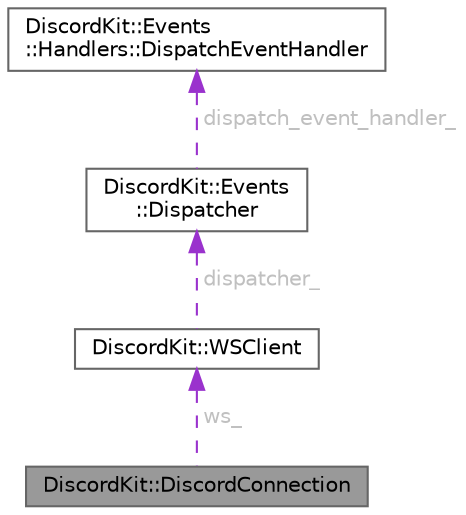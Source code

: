 digraph "DiscordKit::DiscordConnection"
{
 // LATEX_PDF_SIZE
  bgcolor="transparent";
  edge [fontname=Helvetica,fontsize=10,labelfontname=Helvetica,labelfontsize=10];
  node [fontname=Helvetica,fontsize=10,shape=box,height=0.2,width=0.4];
  Node1 [id="Node000001",label="DiscordKit::DiscordConnection",height=0.2,width=0.4,color="gray40", fillcolor="grey60", style="filled", fontcolor="black",tooltip="Main API abstraction for an average user."];
  Node2 -> Node1 [id="edge1_Node000001_Node000002",dir="back",color="darkorchid3",style="dashed",tooltip=" ",label=" ws_",fontcolor="grey" ];
  Node2 [id="Node000002",label="DiscordKit::WSClient",height=0.2,width=0.4,color="gray40", fillcolor="white", style="filled",URL="$d1/d0c/classDiscordKit_1_1WSClient.html",tooltip="This class handles a WebSocket connection."];
  Node3 -> Node2 [id="edge2_Node000002_Node000003",dir="back",color="darkorchid3",style="dashed",tooltip=" ",label=" dispatcher_",fontcolor="grey" ];
  Node3 [id="Node000003",label="DiscordKit::Events\l::Dispatcher",height=0.2,width=0.4,color="gray40", fillcolor="white", style="filled",URL="$d8/d82/classDiscordKit_1_1Events_1_1Dispatcher.html",tooltip="Handler class for mapping and directing incoming events to respective callbacks."];
  Node4 -> Node3 [id="edge3_Node000003_Node000004",dir="back",color="darkorchid3",style="dashed",tooltip=" ",label=" dispatch_event_handler_",fontcolor="grey" ];
  Node4 [id="Node000004",label="DiscordKit::Events\l::Handlers::DispatchEventHandler",height=0.2,width=0.4,color="gray40", fillcolor="white", style="filled",URL="$dc/de4/classDiscordKit_1_1Events_1_1Handlers_1_1DispatchEventHandler.html",tooltip="Mapping tool for Dispatch Events (Opcode 0) and their callbacks."];
}
